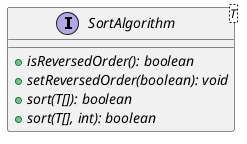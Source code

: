 @startuml

    interface SortAlgorithm<T> {
        {abstract} +isReversedOrder(): boolean
        {abstract} +setReversedOrder(boolean): void
        {abstract} +sort(T[]): boolean
        {abstract} +sort(T[], int): boolean
    }

@enduml
